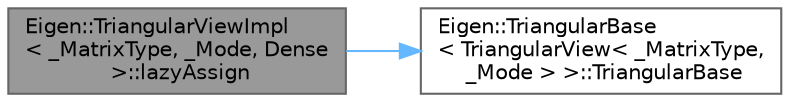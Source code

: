 digraph "Eigen::TriangularViewImpl&lt; _MatrixType, _Mode, Dense &gt;::lazyAssign"
{
 // LATEX_PDF_SIZE
  bgcolor="transparent";
  edge [fontname=Helvetica,fontsize=10,labelfontname=Helvetica,labelfontsize=10];
  node [fontname=Helvetica,fontsize=10,shape=box,height=0.2,width=0.4];
  rankdir="LR";
  Node1 [id="Node000001",label="Eigen::TriangularViewImpl\l\< _MatrixType, _Mode, Dense\l \>::lazyAssign",height=0.2,width=0.4,color="gray40", fillcolor="grey60", style="filled", fontcolor="black",tooltip=" "];
  Node1 -> Node2 [id="edge1_Node000001_Node000002",color="steelblue1",style="solid",tooltip=" "];
  Node2 [id="Node000002",label="Eigen::TriangularBase\l\< TriangularView\< _MatrixType,\l _Mode \> \>::TriangularBase",height=0.2,width=0.4,color="grey40", fillcolor="white", style="filled",URL="$class_eigen_1_1_triangular_base.html#afa53d673b6d448d12d7f58f6969040e0",tooltip=" "];
}
